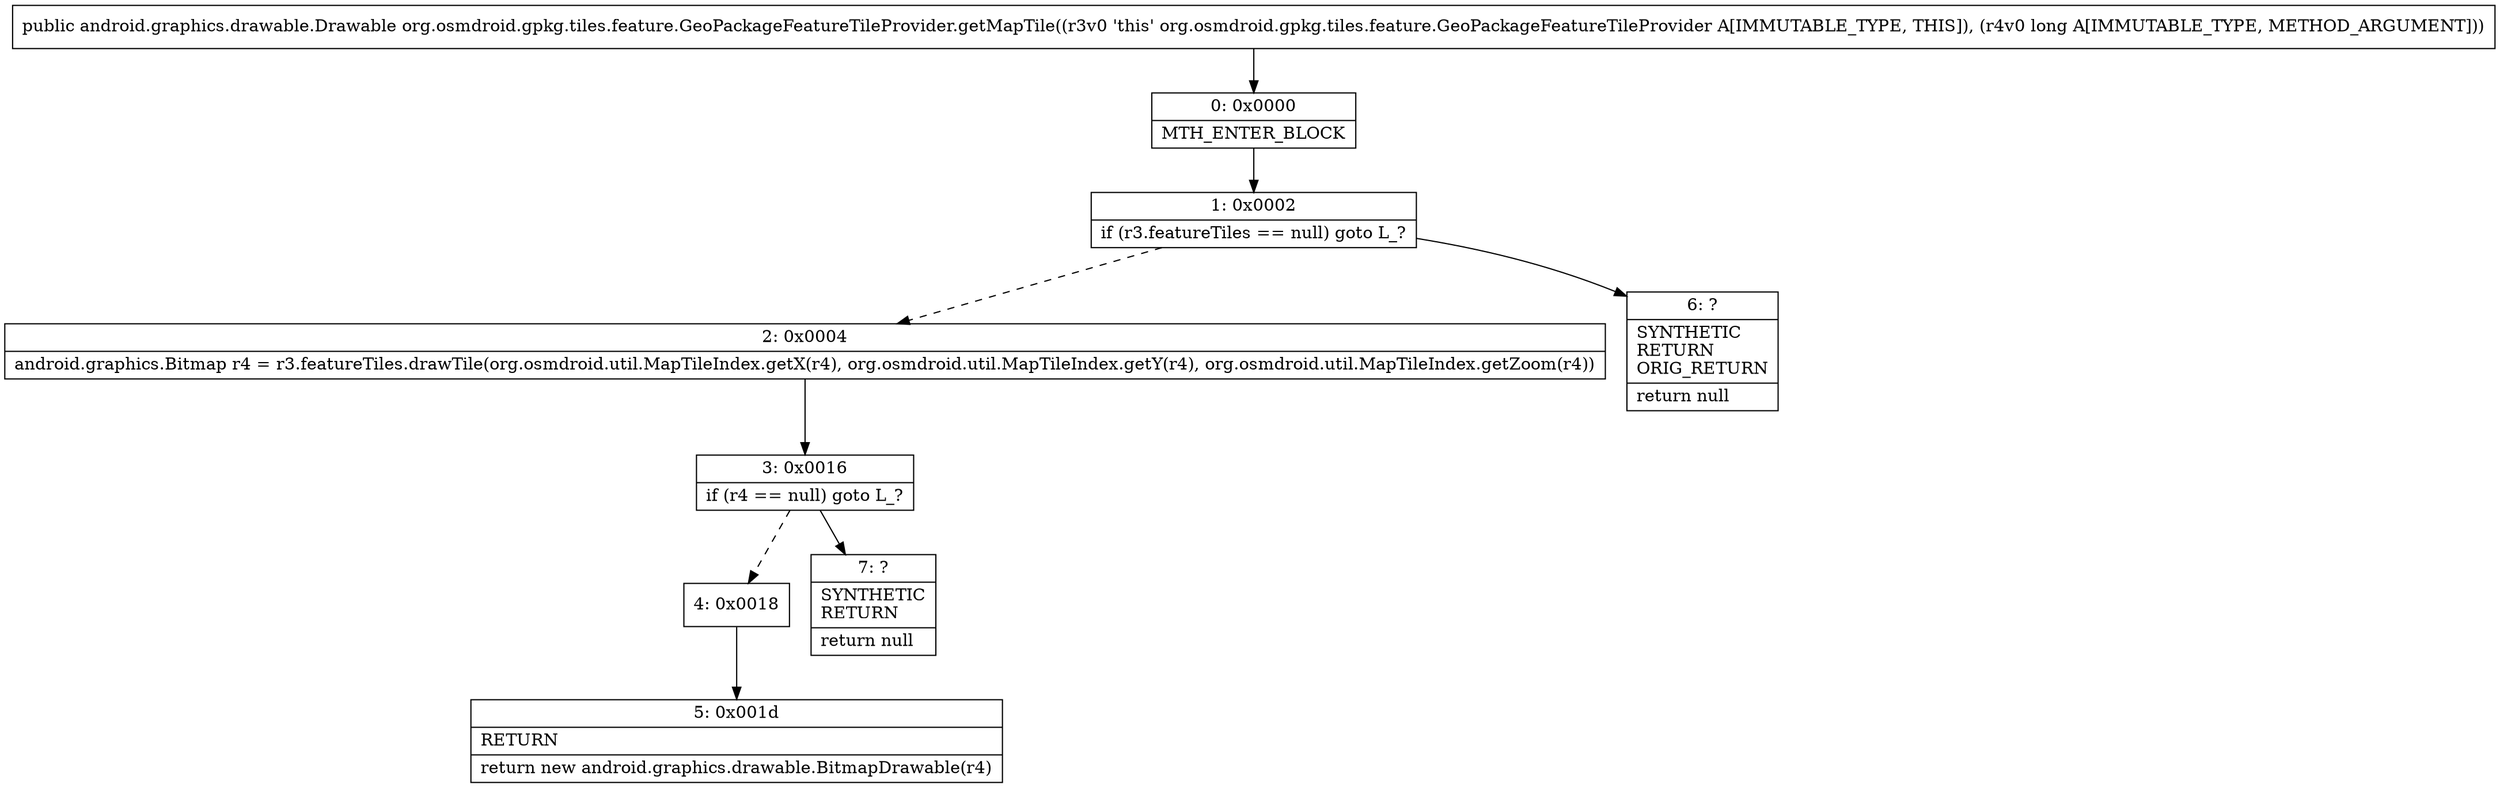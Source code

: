 digraph "CFG fororg.osmdroid.gpkg.tiles.feature.GeoPackageFeatureTileProvider.getMapTile(J)Landroid\/graphics\/drawable\/Drawable;" {
Node_0 [shape=record,label="{0\:\ 0x0000|MTH_ENTER_BLOCK\l}"];
Node_1 [shape=record,label="{1\:\ 0x0002|if (r3.featureTiles == null) goto L_?\l}"];
Node_2 [shape=record,label="{2\:\ 0x0004|android.graphics.Bitmap r4 = r3.featureTiles.drawTile(org.osmdroid.util.MapTileIndex.getX(r4), org.osmdroid.util.MapTileIndex.getY(r4), org.osmdroid.util.MapTileIndex.getZoom(r4))\l}"];
Node_3 [shape=record,label="{3\:\ 0x0016|if (r4 == null) goto L_?\l}"];
Node_4 [shape=record,label="{4\:\ 0x0018}"];
Node_5 [shape=record,label="{5\:\ 0x001d|RETURN\l|return new android.graphics.drawable.BitmapDrawable(r4)\l}"];
Node_6 [shape=record,label="{6\:\ ?|SYNTHETIC\lRETURN\lORIG_RETURN\l|return null\l}"];
Node_7 [shape=record,label="{7\:\ ?|SYNTHETIC\lRETURN\l|return null\l}"];
MethodNode[shape=record,label="{public android.graphics.drawable.Drawable org.osmdroid.gpkg.tiles.feature.GeoPackageFeatureTileProvider.getMapTile((r3v0 'this' org.osmdroid.gpkg.tiles.feature.GeoPackageFeatureTileProvider A[IMMUTABLE_TYPE, THIS]), (r4v0 long A[IMMUTABLE_TYPE, METHOD_ARGUMENT])) }"];
MethodNode -> Node_0;
Node_0 -> Node_1;
Node_1 -> Node_2[style=dashed];
Node_1 -> Node_6;
Node_2 -> Node_3;
Node_3 -> Node_4[style=dashed];
Node_3 -> Node_7;
Node_4 -> Node_5;
}

